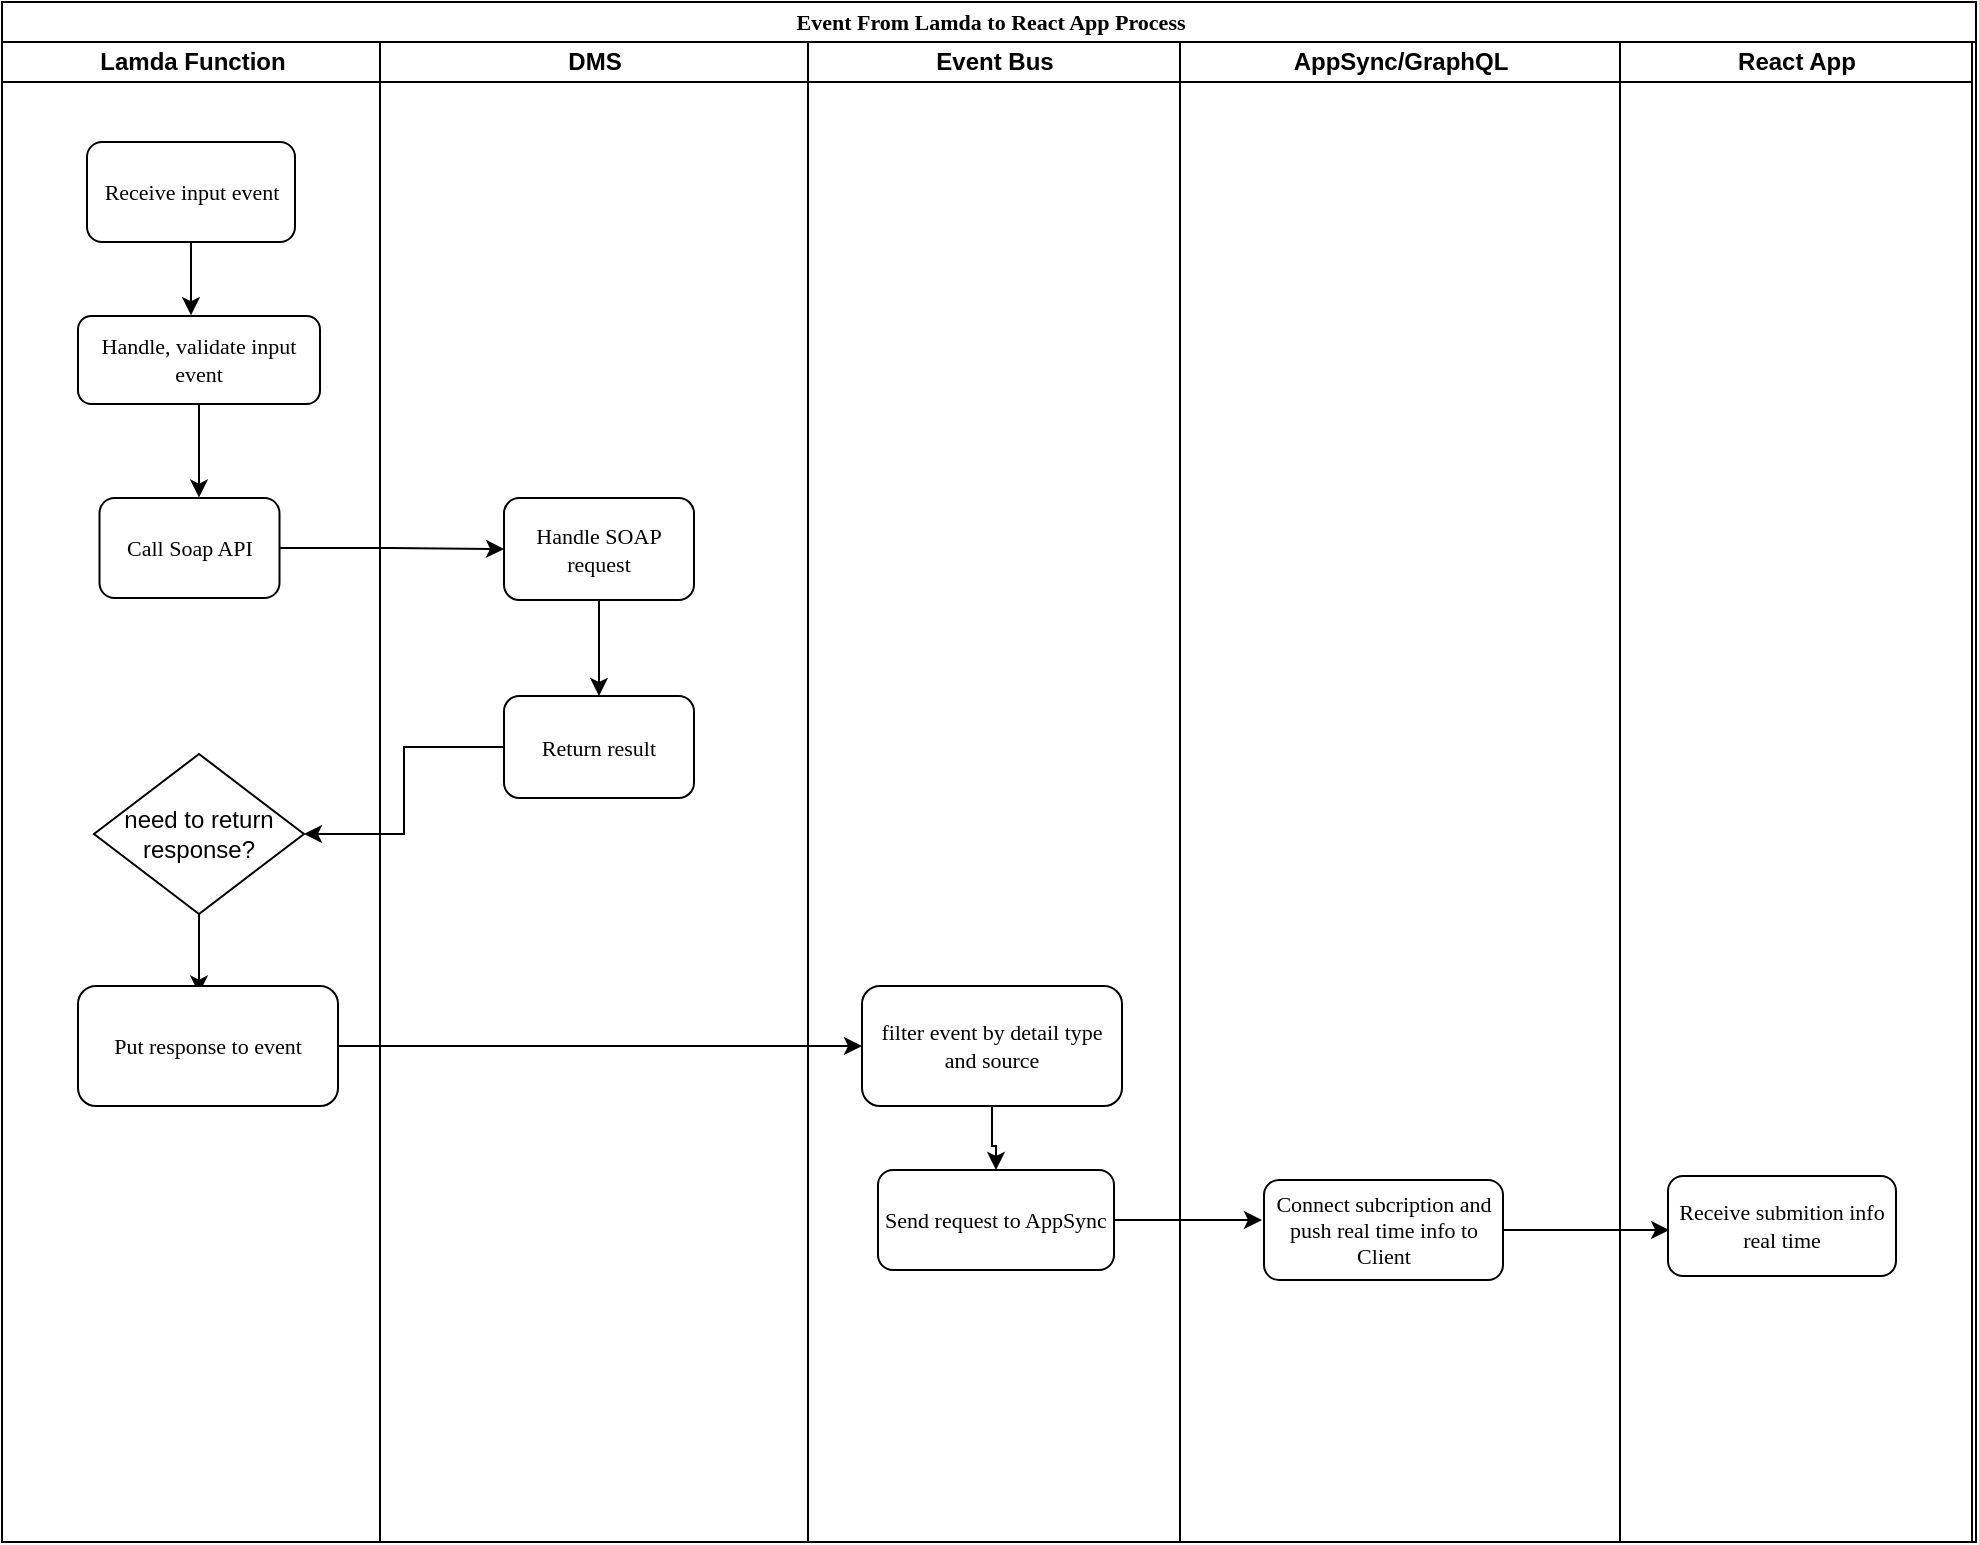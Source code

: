 <mxfile version="22.1.4" type="github">
  <diagram name="Page-1" id="OnJqiludFoY-sZaQwvLX">
    <mxGraphModel dx="1050" dy="1623" grid="0" gridSize="10" guides="1" tooltips="1" connect="1" arrows="1" fold="1" page="1" pageScale="1" pageWidth="850" pageHeight="1100" math="0" shadow="0">
      <root>
        <mxCell id="0" />
        <mxCell id="1" parent="0" />
        <mxCell id="XhpjdkoIOFLHljBu7FBK-1" value="&lt;font style=&quot;font-size: 11px;&quot;&gt;Event From Lamda to React App Process&lt;/font&gt;" style="swimlane;html=1;childLayout=stackLayout;startSize=20;rounded=0;shadow=0;labelBackgroundColor=none;strokeWidth=1;fontFamily=Verdana;fontSize=8;align=center;" parent="1" vertex="1">
          <mxGeometry x="554" y="-120" width="987" height="770" as="geometry" />
        </mxCell>
        <mxCell id="XhpjdkoIOFLHljBu7FBK-2" value="Lamda Function" style="swimlane;html=1;startSize=20;" parent="XhpjdkoIOFLHljBu7FBK-1" vertex="1">
          <mxGeometry y="20" width="189" height="750" as="geometry" />
        </mxCell>
        <mxCell id="Ff-u6peA7xUDQHJ1vlSC-3" style="edgeStyle=orthogonalEdgeStyle;rounded=0;orthogonalLoop=1;jettySize=auto;html=1;" edge="1" parent="XhpjdkoIOFLHljBu7FBK-2" source="XhpjdkoIOFLHljBu7FBK-4">
          <mxGeometry relative="1" as="geometry">
            <mxPoint x="94.5" y="136.6" as="targetPoint" />
          </mxGeometry>
        </mxCell>
        <mxCell id="XhpjdkoIOFLHljBu7FBK-4" value="&lt;font style=&quot;font-size: 11px;&quot;&gt;Receive input event&lt;/font&gt;" style="rounded=1;whiteSpace=wrap;html=1;shadow=0;labelBackgroundColor=none;strokeWidth=1;fontFamily=Verdana;fontSize=8;align=center;" parent="XhpjdkoIOFLHljBu7FBK-2" vertex="1">
          <mxGeometry x="42.5" y="50" width="104" height="50" as="geometry" />
        </mxCell>
        <mxCell id="Ff-u6peA7xUDQHJ1vlSC-5" style="edgeStyle=orthogonalEdgeStyle;rounded=0;orthogonalLoop=1;jettySize=auto;html=1;" edge="1" parent="XhpjdkoIOFLHljBu7FBK-2" source="XhpjdkoIOFLHljBu7FBK-5">
          <mxGeometry relative="1" as="geometry">
            <mxPoint x="98.5" y="227.8" as="targetPoint" />
          </mxGeometry>
        </mxCell>
        <mxCell id="XhpjdkoIOFLHljBu7FBK-5" value="&lt;font style=&quot;font-size: 11px;&quot;&gt;Handle, validate input event&lt;/font&gt;" style="rounded=1;whiteSpace=wrap;html=1;shadow=0;labelBackgroundColor=none;strokeWidth=1;fontFamily=Verdana;fontSize=8;align=center;" parent="XhpjdkoIOFLHljBu7FBK-2" vertex="1">
          <mxGeometry x="38" y="137" width="121" height="44" as="geometry" />
        </mxCell>
        <mxCell id="XhpjdkoIOFLHljBu7FBK-36" value="&lt;span style=&quot;font-size: 11px;&quot;&gt;Call Soap API&lt;/span&gt;" style="rounded=1;whiteSpace=wrap;html=1;shadow=0;labelBackgroundColor=none;strokeWidth=1;fontFamily=Verdana;fontSize=8;align=center;" parent="XhpjdkoIOFLHljBu7FBK-2" vertex="1">
          <mxGeometry x="48.75" y="228" width="90" height="50" as="geometry" />
        </mxCell>
        <mxCell id="Ff-u6peA7xUDQHJ1vlSC-7" style="edgeStyle=orthogonalEdgeStyle;rounded=0;orthogonalLoop=1;jettySize=auto;html=1;" edge="1" parent="XhpjdkoIOFLHljBu7FBK-2" source="XhpjdkoIOFLHljBu7FBK-38">
          <mxGeometry relative="1" as="geometry">
            <mxPoint x="98.5" y="475.8" as="targetPoint" />
          </mxGeometry>
        </mxCell>
        <mxCell id="XhpjdkoIOFLHljBu7FBK-38" value="need to return response?" style="rhombus;whiteSpace=wrap;html=1;" parent="XhpjdkoIOFLHljBu7FBK-2" vertex="1">
          <mxGeometry x="46" y="356" width="105" height="80" as="geometry" />
        </mxCell>
        <mxCell id="Ff-u6peA7xUDQHJ1vlSC-8" value="&lt;font style=&quot;font-size: 11px;&quot;&gt;Put response to event&lt;/font&gt;" style="rounded=1;whiteSpace=wrap;html=1;shadow=0;labelBackgroundColor=none;strokeWidth=1;fontFamily=Verdana;fontSize=8;align=center;" vertex="1" parent="XhpjdkoIOFLHljBu7FBK-2">
          <mxGeometry x="38" y="472" width="130" height="60" as="geometry" />
        </mxCell>
        <mxCell id="XhpjdkoIOFLHljBu7FBK-6" value="DMS" style="swimlane;html=1;startSize=20;" parent="XhpjdkoIOFLHljBu7FBK-1" vertex="1">
          <mxGeometry x="189" y="20" width="214" height="750" as="geometry" />
        </mxCell>
        <mxCell id="XhpjdkoIOFLHljBu7FBK-48" style="edgeStyle=orthogonalEdgeStyle;rounded=0;orthogonalLoop=1;jettySize=auto;html=1;entryX=0.5;entryY=0;entryDx=0;entryDy=0;" parent="XhpjdkoIOFLHljBu7FBK-6" source="XhpjdkoIOFLHljBu7FBK-13" target="XhpjdkoIOFLHljBu7FBK-37" edge="1">
          <mxGeometry relative="1" as="geometry" />
        </mxCell>
        <mxCell id="XhpjdkoIOFLHljBu7FBK-13" value="&lt;font style=&quot;font-size: 11px;&quot;&gt;Handle SOAP request&lt;/font&gt;" style="rounded=1;whiteSpace=wrap;html=1;shadow=0;labelBackgroundColor=none;strokeWidth=1;fontFamily=Verdana;fontSize=8;align=center;" parent="XhpjdkoIOFLHljBu7FBK-6" vertex="1">
          <mxGeometry x="62" y="228" width="95" height="51" as="geometry" />
        </mxCell>
        <mxCell id="XhpjdkoIOFLHljBu7FBK-37" value="&lt;font style=&quot;font-size: 11px;&quot;&gt;Return result&lt;/font&gt;" style="rounded=1;whiteSpace=wrap;html=1;shadow=0;labelBackgroundColor=none;strokeWidth=1;fontFamily=Verdana;fontSize=8;align=center;" parent="XhpjdkoIOFLHljBu7FBK-6" vertex="1">
          <mxGeometry x="62" y="327" width="95" height="51" as="geometry" />
        </mxCell>
        <mxCell id="XhpjdkoIOFLHljBu7FBK-17" value="Event Bus" style="swimlane;html=1;startSize=20;" parent="XhpjdkoIOFLHljBu7FBK-1" vertex="1">
          <mxGeometry x="403" y="20" width="186" height="750" as="geometry" />
        </mxCell>
        <mxCell id="XhpjdkoIOFLHljBu7FBK-21" value="AppSync/GraphQL" style="swimlane;html=1;startSize=20;" parent="XhpjdkoIOFLHljBu7FBK-1" vertex="1">
          <mxGeometry x="589" y="20" width="220" height="750" as="geometry" />
        </mxCell>
        <mxCell id="XhpjdkoIOFLHljBu7FBK-23" value="&lt;font style=&quot;font-size: 11px;&quot;&gt;filter event by detail type and source&lt;/font&gt;" style="rounded=1;whiteSpace=wrap;html=1;shadow=0;labelBackgroundColor=none;strokeWidth=1;fontFamily=Verdana;fontSize=8;align=center;" parent="XhpjdkoIOFLHljBu7FBK-21" vertex="1">
          <mxGeometry x="-159" y="472" width="130" height="60" as="geometry" />
        </mxCell>
        <mxCell id="Ff-u6peA7xUDQHJ1vlSC-12" style="edgeStyle=orthogonalEdgeStyle;rounded=0;orthogonalLoop=1;jettySize=auto;html=1;" edge="1" parent="XhpjdkoIOFLHljBu7FBK-21" source="XhpjdkoIOFLHljBu7FBK-24">
          <mxGeometry relative="1" as="geometry">
            <mxPoint x="41" y="589" as="targetPoint" />
          </mxGeometry>
        </mxCell>
        <mxCell id="XhpjdkoIOFLHljBu7FBK-24" value="&lt;span style=&quot;font-size: 11px;&quot;&gt;Send request to AppSync&lt;/span&gt;" style="rounded=1;whiteSpace=wrap;html=1;shadow=0;labelBackgroundColor=none;strokeWidth=1;fontFamily=Verdana;fontSize=8;align=center;" parent="XhpjdkoIOFLHljBu7FBK-21" vertex="1">
          <mxGeometry x="-151" y="564" width="118" height="50" as="geometry" />
        </mxCell>
        <mxCell id="XhpjdkoIOFLHljBu7FBK-51" style="edgeStyle=orthogonalEdgeStyle;rounded=0;orthogonalLoop=1;jettySize=auto;html=1;" parent="XhpjdkoIOFLHljBu7FBK-21" source="XhpjdkoIOFLHljBu7FBK-23" target="XhpjdkoIOFLHljBu7FBK-24" edge="1">
          <mxGeometry relative="1" as="geometry" />
        </mxCell>
        <mxCell id="Ff-u6peA7xUDQHJ1vlSC-13" style="edgeStyle=orthogonalEdgeStyle;rounded=0;orthogonalLoop=1;jettySize=auto;html=1;" edge="1" parent="XhpjdkoIOFLHljBu7FBK-21" source="XhpjdkoIOFLHljBu7FBK-26">
          <mxGeometry relative="1" as="geometry">
            <mxPoint x="244.6" y="594" as="targetPoint" />
          </mxGeometry>
        </mxCell>
        <mxCell id="XhpjdkoIOFLHljBu7FBK-26" value="&lt;span style=&quot;font-size: 11px;&quot;&gt;Connect subcription and push real time info to Client&lt;/span&gt;" style="rounded=1;whiteSpace=wrap;html=1;shadow=0;labelBackgroundColor=none;strokeWidth=1;fontFamily=Verdana;fontSize=8;align=center;" parent="XhpjdkoIOFLHljBu7FBK-21" vertex="1">
          <mxGeometry x="42" y="569" width="119.5" height="50" as="geometry" />
        </mxCell>
        <mxCell id="XhpjdkoIOFLHljBu7FBK-25" value="React App" style="swimlane;html=1;startSize=20;" parent="XhpjdkoIOFLHljBu7FBK-1" vertex="1">
          <mxGeometry x="809" y="20" width="176" height="750" as="geometry" />
        </mxCell>
        <mxCell id="XhpjdkoIOFLHljBu7FBK-40" value="&lt;span style=&quot;font-size: 11px;&quot;&gt;Receive submition info real time&lt;/span&gt;" style="rounded=1;whiteSpace=wrap;html=1;shadow=0;labelBackgroundColor=none;strokeWidth=1;fontFamily=Verdana;fontSize=8;align=center;" parent="XhpjdkoIOFLHljBu7FBK-25" vertex="1">
          <mxGeometry x="24" y="567" width="114" height="50" as="geometry" />
        </mxCell>
        <mxCell id="XhpjdkoIOFLHljBu7FBK-47" style="edgeStyle=orthogonalEdgeStyle;rounded=0;orthogonalLoop=1;jettySize=auto;html=1;entryX=0;entryY=0.5;entryDx=0;entryDy=0;" parent="XhpjdkoIOFLHljBu7FBK-1" source="XhpjdkoIOFLHljBu7FBK-36" target="XhpjdkoIOFLHljBu7FBK-13" edge="1">
          <mxGeometry relative="1" as="geometry" />
        </mxCell>
        <mxCell id="Ff-u6peA7xUDQHJ1vlSC-6" style="edgeStyle=orthogonalEdgeStyle;rounded=0;orthogonalLoop=1;jettySize=auto;html=1;" edge="1" parent="XhpjdkoIOFLHljBu7FBK-1" source="XhpjdkoIOFLHljBu7FBK-37" target="XhpjdkoIOFLHljBu7FBK-38">
          <mxGeometry relative="1" as="geometry" />
        </mxCell>
        <mxCell id="Ff-u6peA7xUDQHJ1vlSC-10" style="edgeStyle=orthogonalEdgeStyle;rounded=0;orthogonalLoop=1;jettySize=auto;html=1;entryX=0;entryY=0.5;entryDx=0;entryDy=0;" edge="1" parent="XhpjdkoIOFLHljBu7FBK-1" source="Ff-u6peA7xUDQHJ1vlSC-8" target="XhpjdkoIOFLHljBu7FBK-23">
          <mxGeometry relative="1" as="geometry" />
        </mxCell>
      </root>
    </mxGraphModel>
  </diagram>
</mxfile>
